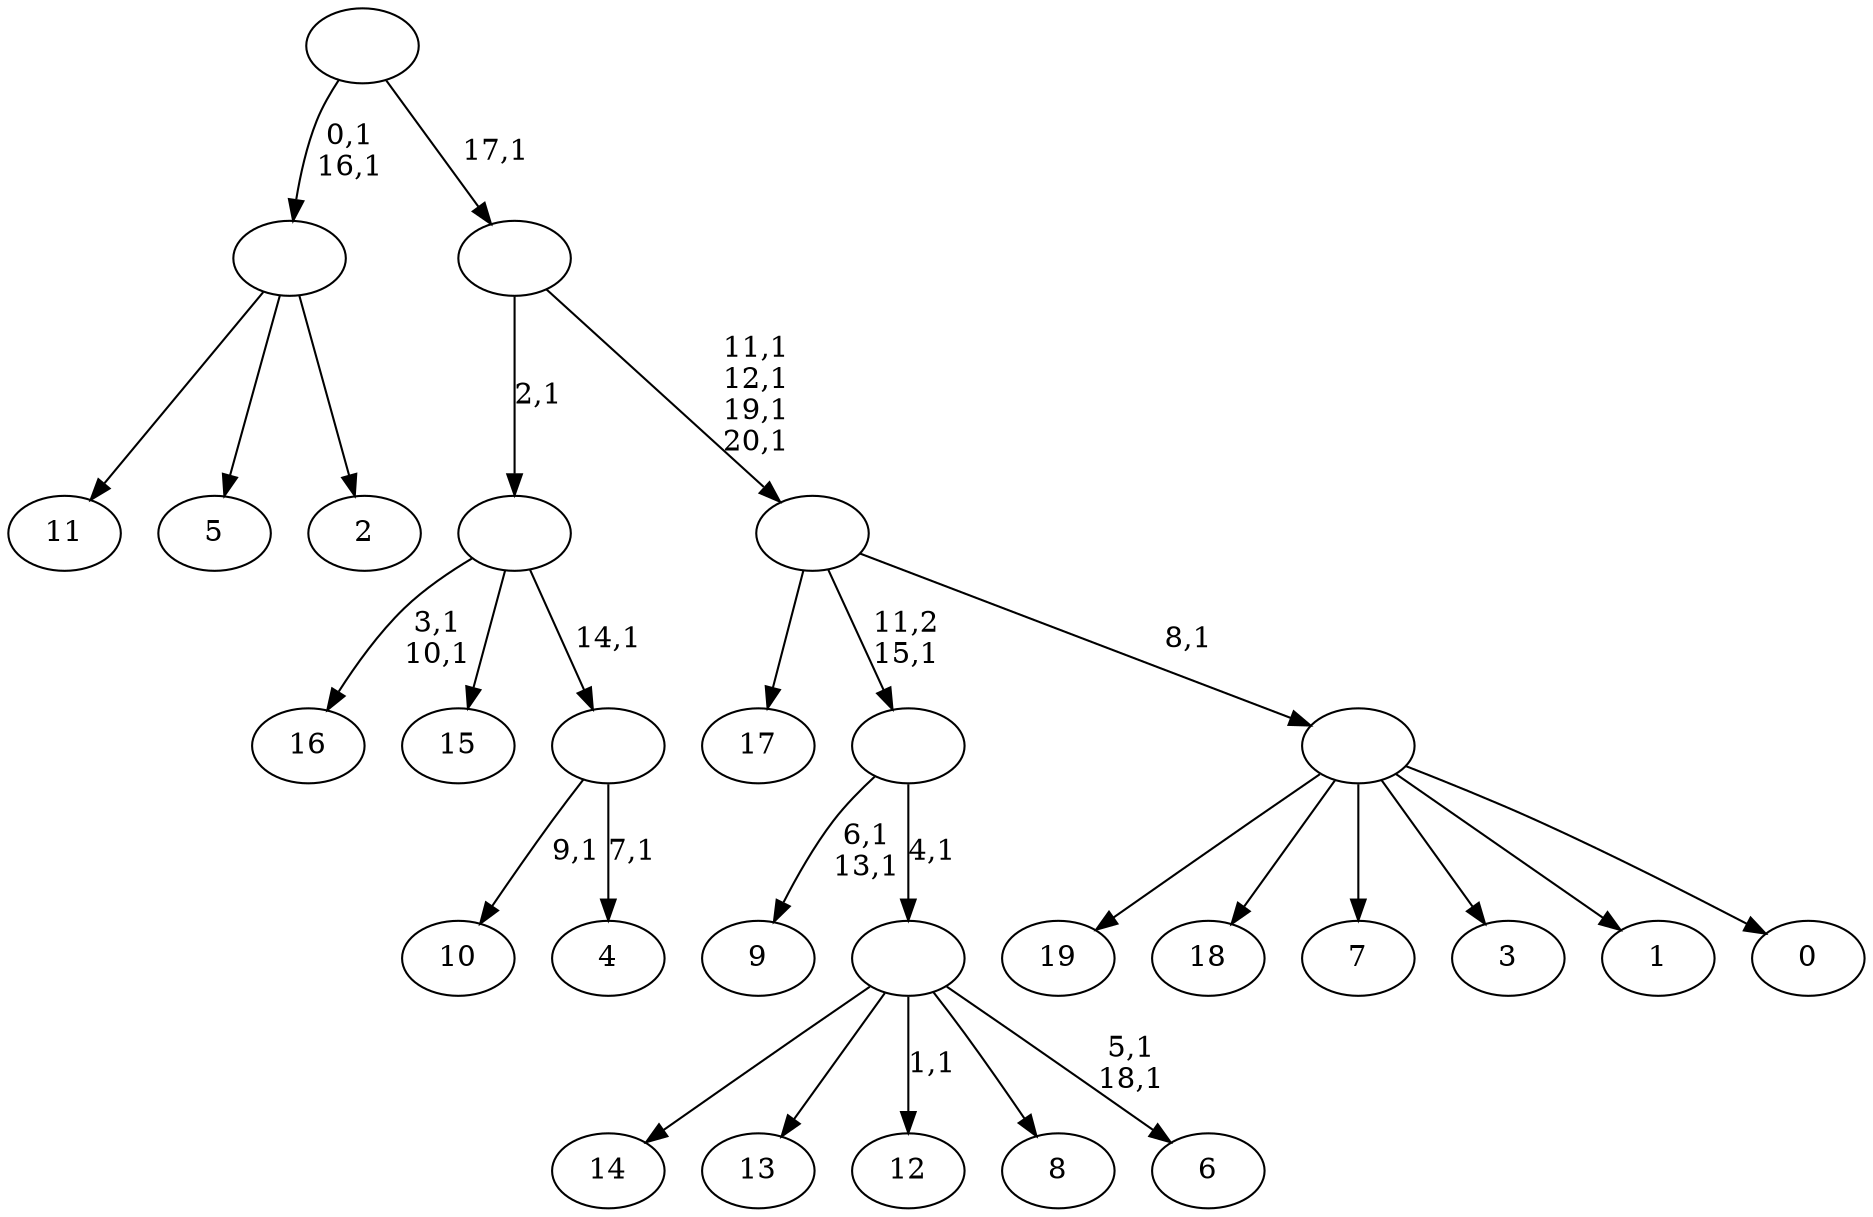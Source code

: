 digraph T {
	41 [label="19"]
	40 [label="18"]
	39 [label="17"]
	38 [label="16"]
	35 [label="15"]
	34 [label="14"]
	33 [label="13"]
	32 [label="12"]
	30 [label="11"]
	29 [label="10"]
	27 [label="9"]
	24 [label="8"]
	23 [label="7"]
	22 [label="6"]
	19 [label=""]
	18 [label=""]
	17 [label="5"]
	16 [label="4"]
	14 [label=""]
	13 [label=""]
	12 [label="3"]
	11 [label="2"]
	10 [label=""]
	8 [label="1"]
	7 [label="0"]
	6 [label=""]
	5 [label=""]
	1 [label=""]
	0 [label=""]
	19 -> 22 [label="5,1\n18,1"]
	19 -> 32 [label="1,1"]
	19 -> 34 [label=""]
	19 -> 33 [label=""]
	19 -> 24 [label=""]
	18 -> 27 [label="6,1\n13,1"]
	18 -> 19 [label="4,1"]
	14 -> 16 [label="7,1"]
	14 -> 29 [label="9,1"]
	13 -> 38 [label="3,1\n10,1"]
	13 -> 35 [label=""]
	13 -> 14 [label="14,1"]
	10 -> 30 [label=""]
	10 -> 17 [label=""]
	10 -> 11 [label=""]
	6 -> 41 [label=""]
	6 -> 40 [label=""]
	6 -> 23 [label=""]
	6 -> 12 [label=""]
	6 -> 8 [label=""]
	6 -> 7 [label=""]
	5 -> 39 [label=""]
	5 -> 18 [label="11,2\n15,1"]
	5 -> 6 [label="8,1"]
	1 -> 5 [label="11,1\n12,1\n19,1\n20,1"]
	1 -> 13 [label="2,1"]
	0 -> 10 [label="0,1\n16,1"]
	0 -> 1 [label="17,1"]
}
